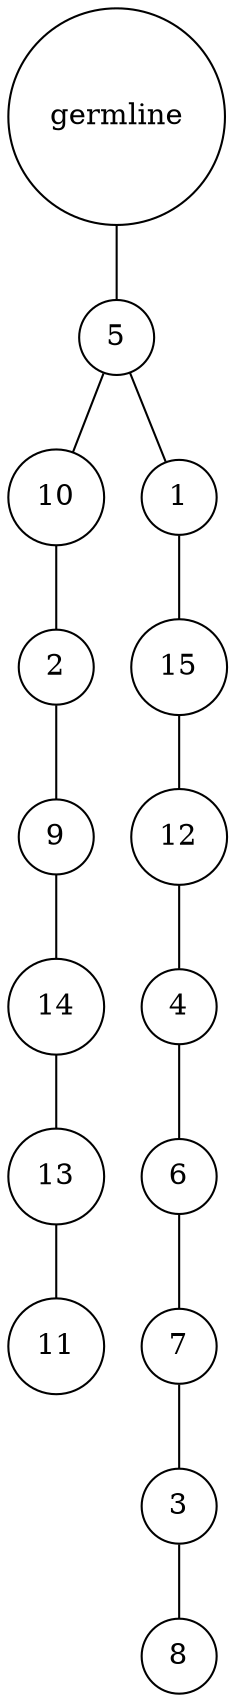 graph {
	rankdir=UD;
	splines=line;
	node [shape=circle]
	"0x7f5ebab36ee0" [label="germline"];
	"0x7f5ebab36f10" [label="5"];
	"0x7f5ebab36ee0" -- "0x7f5ebab36f10" ;
	"0x7f5ebab36f40" [label="10"];
	"0x7f5ebab36f10" -- "0x7f5ebab36f40" ;
	"0x7f5ebab36f70" [label="2"];
	"0x7f5ebab36f40" -- "0x7f5ebab36f70" ;
	"0x7f5ebab36fa0" [label="9"];
	"0x7f5ebab36f70" -- "0x7f5ebab36fa0" ;
	"0x7f5ebab36fd0" [label="14"];
	"0x7f5ebab36fa0" -- "0x7f5ebab36fd0" ;
	"0x7f5ee574e040" [label="13"];
	"0x7f5ebab36fd0" -- "0x7f5ee574e040" ;
	"0x7f5ee574e070" [label="11"];
	"0x7f5ee574e040" -- "0x7f5ee574e070" ;
	"0x7f5ee574e0a0" [label="1"];
	"0x7f5ebab36f10" -- "0x7f5ee574e0a0" ;
	"0x7f5ee574e0d0" [label="15"];
	"0x7f5ee574e0a0" -- "0x7f5ee574e0d0" ;
	"0x7f5ee574e100" [label="12"];
	"0x7f5ee574e0d0" -- "0x7f5ee574e100" ;
	"0x7f5ee574e130" [label="4"];
	"0x7f5ee574e100" -- "0x7f5ee574e130" ;
	"0x7f5ee574e160" [label="6"];
	"0x7f5ee574e130" -- "0x7f5ee574e160" ;
	"0x7f5ee574e190" [label="7"];
	"0x7f5ee574e160" -- "0x7f5ee574e190" ;
	"0x7f5ee574e1c0" [label="3"];
	"0x7f5ee574e190" -- "0x7f5ee574e1c0" ;
	"0x7f5ee574e1f0" [label="8"];
	"0x7f5ee574e1c0" -- "0x7f5ee574e1f0" ;
}
